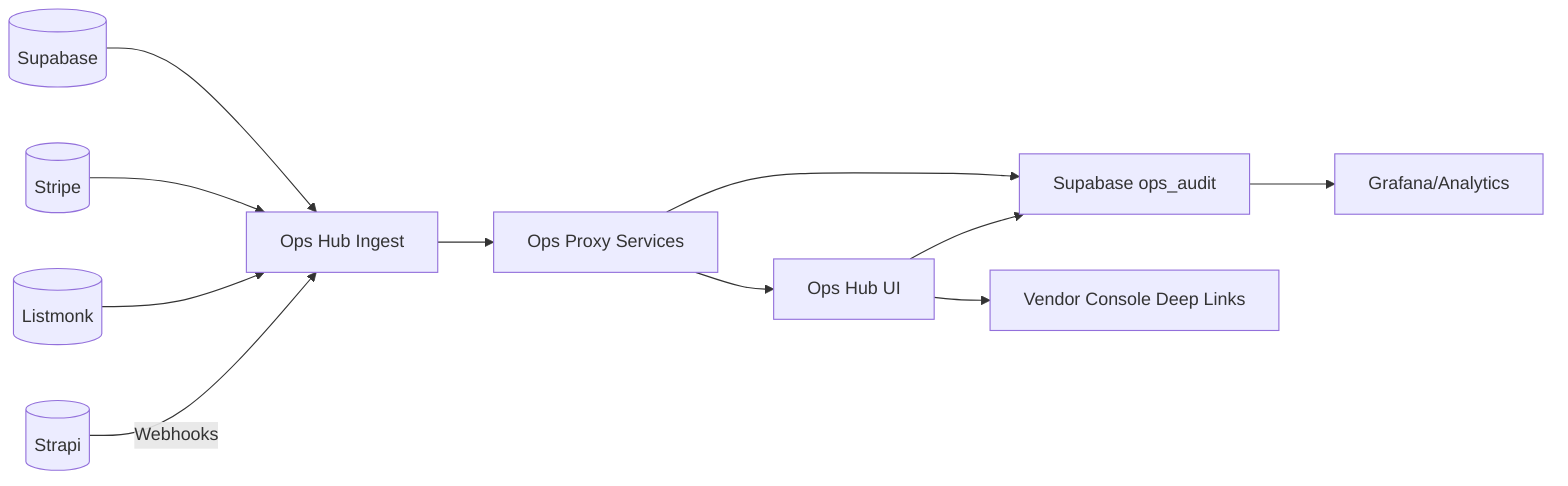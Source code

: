 %% Operations Hub data flow
flowchart LR
  Strapi[(Strapi)] -->|Webhooks| OpsIngest[Ops Hub Ingest]
  Listmonk[(Listmonk)] --> OpsIngest
  Stripe[(Stripe)] --> OpsIngest
  Supabase[(Supabase)] --> OpsIngest
  OpsIngest --> Proxy[Ops Proxy Services]
  Proxy --> UI[Ops Hub UI]
  UI --> Audit[Supabase ops_audit]
  Proxy --> Audit
  UI --> DeepLinks[Vendor Console Deep Links]
  Audit --> Analytics[Grafana/Analytics]